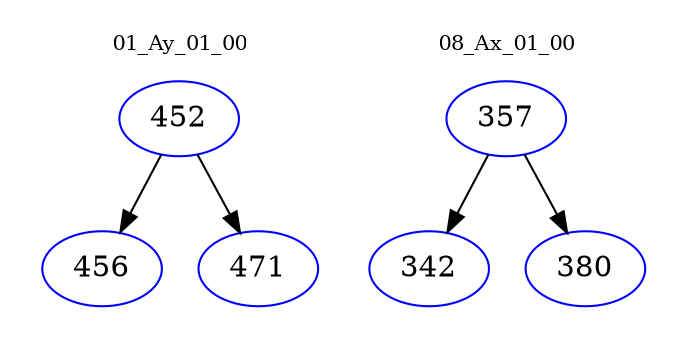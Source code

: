 digraph{
subgraph cluster_0 {
color = white
label = "01_Ay_01_00";
fontsize=10;
T0_452 [label="452", color="blue"]
T0_452 -> T0_456 [color="black"]
T0_456 [label="456", color="blue"]
T0_452 -> T0_471 [color="black"]
T0_471 [label="471", color="blue"]
}
subgraph cluster_1 {
color = white
label = "08_Ax_01_00";
fontsize=10;
T1_357 [label="357", color="blue"]
T1_357 -> T1_342 [color="black"]
T1_342 [label="342", color="blue"]
T1_357 -> T1_380 [color="black"]
T1_380 [label="380", color="blue"]
}
}
